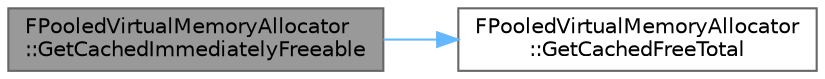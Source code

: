 digraph "FPooledVirtualMemoryAllocator::GetCachedImmediatelyFreeable"
{
 // INTERACTIVE_SVG=YES
 // LATEX_PDF_SIZE
  bgcolor="transparent";
  edge [fontname=Helvetica,fontsize=10,labelfontname=Helvetica,labelfontsize=10];
  node [fontname=Helvetica,fontsize=10,shape=box,height=0.2,width=0.4];
  rankdir="LR";
  Node1 [id="Node000001",label="FPooledVirtualMemoryAllocator\l::GetCachedImmediatelyFreeable",height=0.2,width=0.4,color="gray40", fillcolor="grey60", style="filled", fontcolor="black",tooltip=" "];
  Node1 -> Node2 [id="edge1_Node000001_Node000002",color="steelblue1",style="solid",tooltip=" "];
  Node2 [id="Node000002",label="FPooledVirtualMemoryAllocator\l::GetCachedFreeTotal",height=0.2,width=0.4,color="grey40", fillcolor="white", style="filled",URL="$dc/dec/structFPooledVirtualMemoryAllocator.html#aaac4667c7db2af9a19e21ae33f922ef4",tooltip="Returns free memory in the pools."];
}
